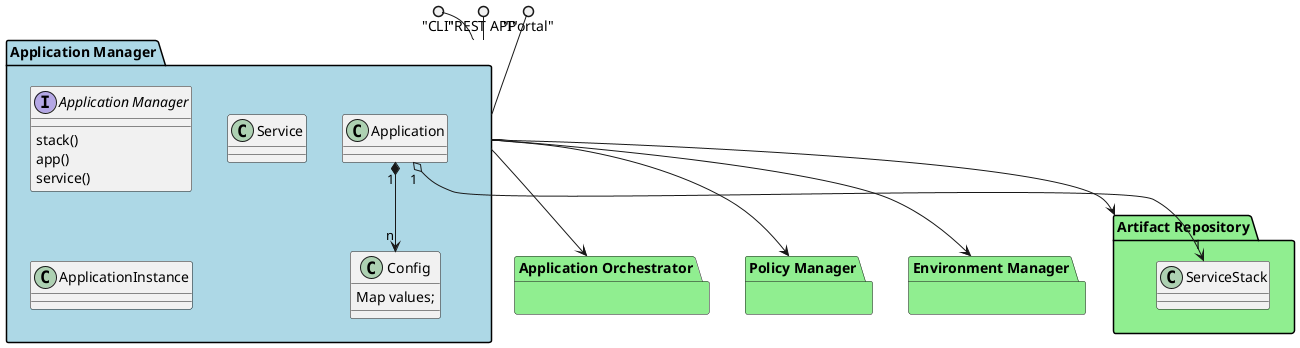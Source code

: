 @startuml

package "Policy Manager"  #lightgreen {}
package "Environment Manager" #lightgreen {}
package "Application Orchestrator" #lightgreen {}
package "Artifact Repository" #lightgreen {
    class ServiceStack {
    }
}

package "Application Manager" #lightblue {
  interface "Application Manager" {
      stack()
      app()
      service()
  }
  class Application {

  }
  class Service {

  }
  class Config {
    Map values;
  }
  class ApplicationInstance {

  }

  Application "1" *--> "n" Config
  Application "1" o--> "1" ServiceStack
}
"CLI" ()-- "Application Manager"
"REST API" ()-- "Application Manager"
"Portal" ()-- "Application Manager"


"Application Manager" --> "Artifact Repository"
"Application Manager" --> "Policy Manager"
"Application Manager" --> "Application Orchestrator"
"Application Manager" --> "Environment Manager"
@enduml

